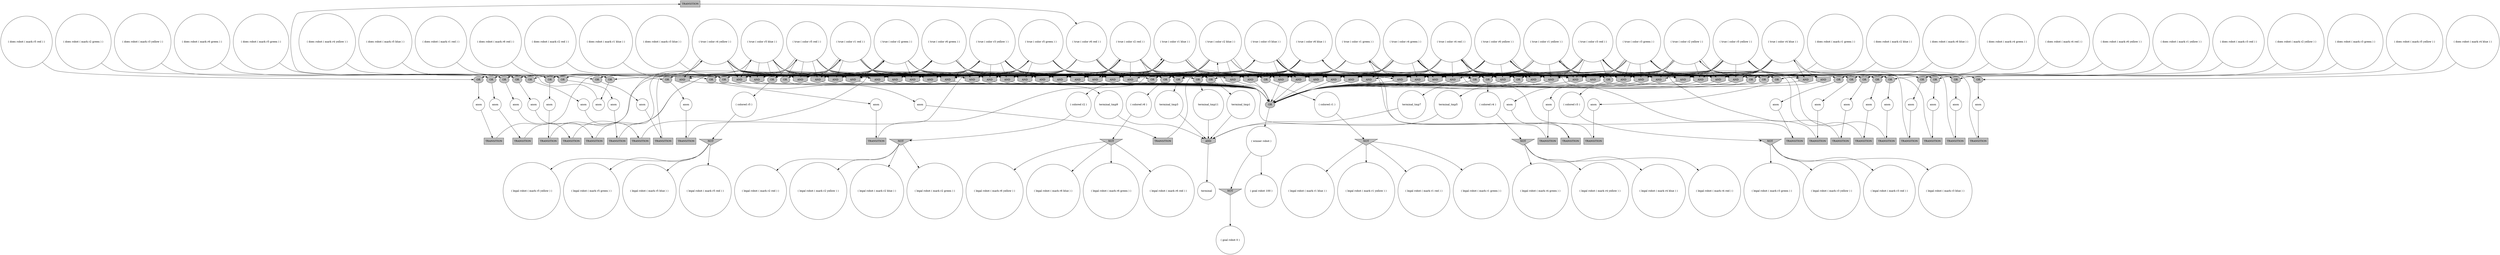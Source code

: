 digraph propNet
{
	"@4ce5f6e5"[shape=box, style= filled, fillcolor=grey, label="TRANSITION"]; "@4ce5f6e5"->"@74d39dc5"; 
	"@69818181"[shape=ellipse, style= filled, fillcolor=grey, label="OR"]; "@69818181"->"@1e33df19"; 
	"@23f751f1"[shape=invhouse, style= filled, fillcolor=grey, label="AND"]; "@23f751f1"->"@590312ed"; 
	"@5c80b887"[shape=ellipse, style= filled, fillcolor=grey, label="OR"]; "@5c80b887"->"@72a8986e"; 
	"@7d26e534"[shape=circle, style= filled, fillcolor=white, label="( does robot ( mark r3 green ) )"]; "@7d26e534"->"@6f5bccf6"; 
	"@7dc04dd7"[shape=circle, style= filled, fillcolor=white, label="anon"]; "@7dc04dd7"->"@4ce5f6e5"; 
	"@14ac08b7"[shape=circle, style= filled, fillcolor=white, label="( legal robot ( mark r5 red ) )"]; 
	"@a7d7460"[shape=ellipse, style= filled, fillcolor=grey, label="OR"]; "@a7d7460"->"@6d0de5ac"; 
	"@187d2a62"[shape=invhouse, style= filled, fillcolor=grey, label="AND"]; "@187d2a62"->"@590312ed"; 
	"@206bf44e"[shape=ellipse, style= filled, fillcolor=grey, label="OR"]; "@206bf44e"->"@7dc04dd7"; 
	"@55db85fe"[shape=ellipse, style= filled, fillcolor=grey, label="OR"]; "@55db85fe"->"@2d351897"; 
	"@6d3e1519"[shape=circle, style= filled, fillcolor=white, label="( colored r5 )"]; "@6d3e1519"->"@24940d5e"; 
	"@5513b53f"[shape=invhouse, style= filled, fillcolor=grey, label="AND"]; "@5513b53f"->"@590312ed"; 
	"@faa7187"[shape=circle, style= filled, fillcolor=white, label="( colored r3 )"]; "@faa7187"->"@3e2daa58"; 
	"@15f0dbc0"[shape=box, style= filled, fillcolor=grey, label="TRANSITION"]; "@15f0dbc0"->"@5f99be99"; 
	"@14a0d7a"[shape=ellipse, style= filled, fillcolor=grey, label="OR"]; "@14a0d7a"->"@3222e617"; 
	"@6661f852"[shape=circle, style= filled, fillcolor=white, label="anon"]; "@6661f852"->"@15f0dbc0"; 
	"@30b55a80"[shape=circle, style= filled, fillcolor=white, label="( does robot ( mark r2 yellow ) )"]; "@30b55a80"->"@3b5f61d8"; 
	"@3222e617"[shape=circle, style= filled, fillcolor=white, label="anon"]; "@3222e617"->"@57ffb0ac"; 
	"@3129611e"[shape=ellipse, style= filled, fillcolor=grey, label="OR"]; "@3129611e"->"@6d5308f5"; 
	"@756f76f"[shape=circle, style= filled, fillcolor=white, label="( true ( color r6 green ) )"]; "@756f76f"->"@431731b4"; "@756f76f"->"@6c9a215e"; "@756f76f"->"@54fdb695"; "@756f76f"->"@30b0d81a"; "@756f76f"->"@5513b53f"; "@756f76f"->"@2bdd4ccd"; "@756f76f"->"@5ec92399"; "@756f76f"->"@198808c"; "@756f76f"->"@32e3f0b7"; "@756f76f"->"@437ee7a9"; "@756f76f"->"@3129611e"; "@756f76f"->"@13973c2f"; "@756f76f"->"@4a0a1fd3"; "@756f76f"->"@6b29bac"; "@756f76f"->"@11025ef"; 
	"@42385c03"[shape=circle, style= filled, fillcolor=white, label="( true ( color r4 green ) )"]; "@42385c03"->"@1500f91"; "@42385c03"->"@75d53a76"; "@42385c03"->"@5f40f644"; "@42385c03"->"@71d24ab6"; "@42385c03"->"@6058223d"; "@42385c03"->"@74c91aa1"; "@42385c03"->"@344f47a6"; "@42385c03"->"@45017ecb"; "@42385c03"->"@2693cc26"; "@42385c03"->"@1a2d4694"; "@42385c03"->"@754ccd77"; "@42385c03"->"@671be845"; "@42385c03"->"@187d2a62"; "@42385c03"->"@1411d0ee"; "@42385c03"->"@7abf6d00"; 
	"@754ccd77"[shape=invhouse, style= filled, fillcolor=grey, label="AND"]; "@754ccd77"->"@590312ed"; 
	"@11358b74"[shape=circle, style= filled, fillcolor=white, label="anon"]; "@11358b74"->"@32843104"; 
	"@3f3bab72"[shape=invhouse, style= filled, fillcolor=grey, label="AND"]; "@3f3bab72"->"@7905480e"; 
	"@12edfea7"[shape=circle, style= filled, fillcolor=white, label="( legal robot ( mark r4 green ) )"]; 
	"@537b3731"[shape=box, style= filled, fillcolor=grey, label="TRANSITION"]; "@537b3731"->"@5c896ce2"; 
	"@6b919dda"[shape=invtriangle, style= filled, fillcolor=grey, label="NOT"]; "@6b919dda"->"@22837f8"; "@6b919dda"->"@1cfc8698"; "@6b919dda"->"@5f848a43"; "@6b919dda"->"@646d4f44"; 
	"@69fab5a9"[shape=circle, style= filled, fillcolor=white, label="anon"]; "@69fab5a9"->"@4371b034"; 
	"@6d4ec71d"[shape=circle, style= filled, fillcolor=white, label="( true ( color r3 blue ) )"]; "@6d4ec71d"->"@5f40f644"; "@6d4ec71d"->"@6c9a215e"; "@6d4ec71d"->"@23f751f1"; "@6d4ec71d"->"@54fdb695"; "@6d4ec71d"->"@344f47a6"; "@6d4ec71d"->"@2aa09969"; "@6d4ec71d"->"@4d1c31d5"; "@6d4ec71d"->"@3ead81e3"; "@6d4ec71d"->"@2bdd4ccd"; "@6d4ec71d"->"@2693cc26"; "@6d4ec71d"->"@12a12817"; "@6d4ec71d"->"@1a2d4694"; "@6d4ec71d"->"@4a0a1fd3"; "@6d4ec71d"->"@543c5380"; "@6d4ec71d"->"@48284d55"; 
	"@32e3f0b7"[shape=invhouse, style= filled, fillcolor=grey, label="AND"]; "@32e3f0b7"->"@590312ed"; 
	"@68c91691"[shape=invhouse, style= filled, fillcolor=grey, label="AND"]; "@68c91691"->"@590312ed"; 
	"@6f704929"[shape=circle, style= filled, fillcolor=white, label="( colored r1 )"]; "@6f704929"->"@4c6a11a6"; 
	"@5429fa73"[shape=ellipse, style= filled, fillcolor=grey, label="OR"]; "@5429fa73"->"@69fab5a9"; 
	"@69d52d89"[shape=circle, style= filled, fillcolor=white, label="( winner robot )"]; "@69d52d89"->"@6754cdad"; "@69d52d89"->"@1f79ea64"; 
	"@1ba68ff8"[shape=circle, style= filled, fillcolor=white, label="( true ( color r5 yellow ) )"]; "@1ba68ff8"->"@5f40f644"; "@1ba68ff8"->"@6c9a215e"; "@1ba68ff8"->"@5f2cc88b"; "@1ba68ff8"->"@45017ecb"; "@1ba68ff8"->"@6fe87642"; "@1ba68ff8"->"@2bdd4ccd"; "@1ba68ff8"->"@6bfd9eee"; "@1ba68ff8"->"@32e3f0b7"; "@1ba68ff8"->"@2239032f"; "@1ba68ff8"->"@4abae7c"; "@1ba68ff8"->"@1ab53a62"; "@1ba68ff8"->"@1a2d4694"; "@1ba68ff8"->"@6b29bac"; "@1ba68ff8"->"@1411d0ee"; "@1ba68ff8"->"@53325b8d"; 
	"@7109eb57"[shape=invhouse, style= filled, fillcolor=grey, label="AND"]; "@7109eb57"->"@590312ed"; 
	"@1cfc8698"[shape=circle, style= filled, fillcolor=white, label="( legal robot ( mark r2 blue ) )"]; 
	"@6058223d"[shape=invhouse, style= filled, fillcolor=grey, label="AND"]; "@6058223d"->"@590312ed"; 
	"@3dd9a3b1"[shape=ellipse, style= filled, fillcolor=grey, label="OR"]; "@3dd9a3b1"->"@54136f30"; 
	"@54fdb695"[shape=invhouse, style= filled, fillcolor=grey, label="AND"]; "@54fdb695"->"@590312ed"; 
	"@74c91aa1"[shape=invhouse, style= filled, fillcolor=grey, label="AND"]; "@74c91aa1"->"@590312ed"; 
	"@14a31ec8"[shape=circle, style= filled, fillcolor=white, label="anon"]; "@14a31ec8"->"@67599ec1"; 
	"@5c896ce2"[shape=circle, style= filled, fillcolor=white, label="( true ( color r2 red ) )"]; "@5c896ce2"->"@431731b4"; "@5c896ce2"->"@e87db64"; "@5c896ce2"->"@5f40f644"; "@5c896ce2"->"@4e49781"; "@5c896ce2"->"@635f7596"; "@5c896ce2"->"@77529c5f"; "@5c896ce2"->"@439aad6a"; "@5c896ce2"->"@6d9bfce8"; "@5c896ce2"->"@63b20f26"; "@5c896ce2"->"@2693cc26"; "@5c896ce2"->"@1ab53a62"; "@5c896ce2"->"@4a0a1fd3"; "@5c896ce2"->"@754ccd77"; "@5c896ce2"->"@543c5380"; "@5c896ce2"->"@7abf6d00"; 
	"@5e2b0646"[shape=circle, style= filled, fillcolor=white, label="( does robot ( mark r3 yellow ) )"]; "@5e2b0646"->"@141a8866"; 
	"@2ff65199"[shape=circle, style= filled, fillcolor=white, label="( true ( color r2 yellow ) )"]; "@2ff65199"->"@e87db64"; "@2ff65199"->"@71d24ab6"; "@2ff65199"->"@5f2cc88b"; "@2ff65199"->"@3b5f61d8"; "@2ff65199"->"@344f47a6"; "@2ff65199"->"@2aa09969"; "@2ff65199"->"@45017ecb"; "@2ff65199"->"@1eddf736"; "@2ff65199"->"@77529c5f"; "@2ff65199"->"@2bdd4ccd"; "@2ff65199"->"@522dffff"; "@2ff65199"->"@4abae7c"; "@2ff65199"->"@1a2d4694"; "@2ff65199"->"@42dcb3e5"; "@2ff65199"->"@6b29bac"; 
	"@44a658d2"[shape=box, style= filled, fillcolor=grey, label="TRANSITION"]; "@44a658d2"->"@3ac89c4b"; 
	"@3e2daa58"[shape=invtriangle, style= filled, fillcolor=grey, label="NOT"]; "@3e2daa58"->"@1e4dcd08"; "@3e2daa58"->"@e236efa"; "@3e2daa58"->"@73c1b41b"; "@3e2daa58"->"@515f07b2"; 
	"@2a36c24a"[shape=circle, style= filled, fillcolor=white, label="( legal robot ( mark r4 yellow ) )"]; 
	"@141a8866"[shape=ellipse, style= filled, fillcolor=grey, label="OR"]; "@141a8866"->"@6661f852"; 
	"@576a39ea"[shape=circle, style= filled, fillcolor=white, label="( legal robot ( mark r6 green ) )"]; 
	"@457429f7"[shape=circle, style= filled, fillcolor=white, label="( legal robot ( mark r6 red ) )"]; 
	"@3ac89c4b"[shape=circle, style= filled, fillcolor=white, label="( true ( color r5 blue ) )"]; "@3ac89c4b"->"@71d24ab6"; "@3ac89c4b"->"@74c91aa1"; "@3ac89c4b"->"@38a3d9eb"; "@3ac89c4b"->"@635f7596"; "@3ac89c4b"->"@30b0d81a"; "@3ac89c4b"->"@1eddf736"; "@3ac89c4b"->"@5513b53f"; "@3ac89c4b"->"@5ec92399"; "@3ac89c4b"->"@2239032f"; "@3ac89c4b"->"@437ee7a9"; "@3ac89c4b"->"@1897d64f"; "@3ac89c4b"->"@7109eb57"; "@3ac89c4b"->"@187d2a62"; "@3ac89c4b"->"@7abf6d00"; "@3ac89c4b"->"@53325b8d"; 
	"@6eb4c832"[shape=invhouse, style= filled, fillcolor=grey, label="AND"]; "@6eb4c832"->"@590312ed"; 
	"@3b5f61d8"[shape=ellipse, style= filled, fillcolor=grey, label="OR"]; "@3b5f61d8"->"@3eab2784"; 
	"@2773dbfb"[shape=box, style= filled, fillcolor=grey, label="TRANSITION"]; "@2773dbfb"->"@730b9832"; 
	"@68f5947d"[shape=box, style= filled, fillcolor=grey, label="TRANSITION"]; "@68f5947d"->"@1e0ea1a7"; 
	"@470fa382"[shape=circle, style= filled, fillcolor=white, label="terminal_tmp7"]; "@470fa382"->"@3f3bab72"; 
	"@63b20f26"[shape=ellipse, style= filled, fillcolor=grey, label="OR"]; "@63b20f26"->"@33292ff1"; 
	"@41e75972"[shape=circle, style= filled, fillcolor=white, label="( does robot ( mark r5 red ) )"]; "@41e75972"->"@27ac2c1c"; 
	"@1efa6c6c"[shape=invhouse, style= filled, fillcolor=grey, label="AND"]; "@1efa6c6c"->"@590312ed"; 
	"@7d7fcde8"[shape=circle, style= filled, fillcolor=white, label="anon"]; "@7d7fcde8"->"@aed5b56"; 
	"@52646af3"[shape=circle, style= filled, fillcolor=white, label="( does robot ( mark r5 yellow ) )"]; "@52646af3"->"@6fe87642"; 
	"@7c47cedf"[shape=box, style= filled, fillcolor=grey, label="TRANSITION"]; "@7c47cedf"->"@293ae007"; 
	"@6d0de5ac"[shape=circle, style= filled, fillcolor=white, label="anon"]; "@6d0de5ac"->"@68f5947d"; 
	"@431731b4"[shape=invhouse, style= filled, fillcolor=grey, label="AND"]; "@431731b4"->"@590312ed"; 
	"@4d83cd2a"[shape=circle, style= filled, fillcolor=white, label="( legal robot ( mark r1 yellow ) )"]; 
	"@30b0d81a"[shape=invhouse, style= filled, fillcolor=grey, label="AND"]; "@30b0d81a"->"@590312ed"; 
	"@4ceb705b"[shape=circle, style= filled, fillcolor=white, label="( true ( color r6 blue ) )"]; "@4ceb705b"->"@6058223d"; "@4ceb705b"->"@5f2cc88b"; "@4ceb705b"->"@45017ecb"; "@4ceb705b"->"@3e4ac6a6"; "@4ceb705b"->"@439aad6a"; "@4ceb705b"->"@6bfd9eee"; "@4ceb705b"->"@54b8f3ed"; "@4ceb705b"->"@1efa6c6c"; "@4ceb705b"->"@3129611e"; "@4ceb705b"->"@68c91691"; "@4ceb705b"->"@7e820fbb"; "@4ceb705b"->"@4096302d"; "@4ceb705b"->"@754ccd77"; "@4ceb705b"->"@11025ef"; "@4ceb705b"->"@1411d0ee"; 
	"@2693cc26"[shape=invhouse, style= filled, fillcolor=grey, label="AND"]; "@2693cc26"->"@590312ed"; 
	"@12a12817"[shape=ellipse, style= filled, fillcolor=grey, label="OR"]; "@12a12817"->"@faa7187"; 
	"@6b0f15b7"[shape=circle, style= filled, fillcolor=white, label="( true ( color r5 green ) )"]; "@6b0f15b7"->"@23f751f1"; "@6b0f15b7"->"@6eb4c832"; "@6b0f15b7"->"@2aa09969"; "@6b0f15b7"->"@28c8b185"; "@6b0f15b7"->"@3ead81e3"; "@6b0f15b7"->"@6d9bfce8"; "@6b0f15b7"->"@54b8f3ed"; "@6b0f15b7"->"@1efa6c6c"; "@6b0f15b7"->"@2239032f"; "@6b0f15b7"->"@2ed66c01"; "@6b0f15b7"->"@68c91691"; "@6b0f15b7"->"@42dcb3e5"; "@6b0f15b7"->"@4096302d"; "@6b0f15b7"->"@543c5380"; "@6b0f15b7"->"@53325b8d"; 
	"@619b4d23"[shape=box, style= filled, fillcolor=grey, label="TRANSITION"]; "@619b4d23"->"@637ff7a2"; 
	"@59308389"[shape=circle, style= filled, fillcolor=white, label="( true ( color r1 green ) )"]; "@59308389"->"@431731b4"; "@59308389"->"@55db85fe"; "@59308389"->"@2aa09969"; "@59308389"->"@5513b53f"; "@59308389"->"@2bdd4ccd"; "@59308389"->"@6d9bfce8"; "@59308389"->"@54b8f3ed"; "@59308389"->"@409fa5a9"; "@59308389"->"@437ee7a9"; "@59308389"->"@4a0a1fd3"; "@59308389"->"@42dcb3e5"; "@59308389"->"@4096302d"; "@59308389"->"@543c5380"; "@59308389"->"@6b29bac"; "@59308389"->"@5d3fa2c0"; 
	"@1a2d4694"[shape=invhouse, style= filled, fillcolor=grey, label="AND"]; "@1a2d4694"->"@590312ed"; 
	"@4096302d"[shape=invhouse, style= filled, fillcolor=grey, label="AND"]; "@4096302d"->"@590312ed"; 
	"@53325b8d"[shape=ellipse, style= filled, fillcolor=grey, label="OR"]; "@53325b8d"->"@6d3e1519"; 
	"@53bc397c"[shape=box, style= filled, fillcolor=grey, label="TRANSITION"]; "@53bc397c"->"@2ff65199"; 
	"@34ce3a0e"[shape=box, style= filled, fillcolor=grey, label="TRANSITION"]; "@34ce3a0e"->"@59308389"; 
	"@1500f91"[shape=ellipse, style= filled, fillcolor=grey, label="OR"]; "@1500f91"->"@530eefc8"; 
	"@760220c1"[shape=circle, style= filled, fillcolor=white, label="( legal robot ( mark r5 yellow ) )"]; 
	"@51c7db02"[shape=circle, style= filled, fillcolor=white, label="( does robot ( mark r1 green ) )"]; "@51c7db02"->"@55db85fe"; 
	"@72a8986e"[shape=circle, style= filled, fillcolor=white, label="anon"]; "@72a8986e"->"@619b4d23"; 
	"@530eefc8"[shape=circle, style= filled, fillcolor=white, label="( colored r4 )"]; "@530eefc8"->"@6b46128c"; 
	"@1d3715f0"[shape=circle, style= filled, fillcolor=white, label="anon"]; "@1d3715f0"->"@22aca19d"; 
	"@4d1c31d5"[shape=ellipse, style= filled, fillcolor=grey, label="OR"]; "@4d1c31d5"->"@46f2314c"; 
	"@635f7596"[shape=invhouse, style= filled, fillcolor=grey, label="AND"]; "@635f7596"->"@590312ed"; 
	"@54f4663e"[shape=circle, style= filled, fillcolor=white, label="anon"]; "@54f4663e"->"@1620691a"; 
	"@207c98b0"[shape=circle, style= filled, fillcolor=white, label="( legal robot ( mark r4 blue ) )"]; 
	"@2ed66c01"[shape=invhouse, style= filled, fillcolor=grey, label="AND"]; "@2ed66c01"->"@590312ed"; 
	"@437ee7a9"[shape=invhouse, style= filled, fillcolor=grey, label="AND"]; "@437ee7a9"->"@590312ed"; 
	"@4abae7c"[shape=invhouse, style= filled, fillcolor=grey, label="AND"]; "@4abae7c"->"@590312ed"; 
	"@1ab53a62"[shape=invhouse, style= filled, fillcolor=grey, label="AND"]; "@1ab53a62"->"@590312ed"; 
	"@33292ff1"[shape=circle, style= filled, fillcolor=white, label="anon"]; "@33292ff1"->"@537b3731"; 
	"@1897d64f"[shape=ellipse, style= filled, fillcolor=grey, label="OR"]; "@1897d64f"->"@18dc1953"; 
	"@e236efa"[shape=circle, style= filled, fillcolor=white, label="( legal robot ( mark r3 green ) )"]; 
	"@637ff7a2"[shape=circle, style= filled, fillcolor=white, label="( true ( color r1 yellow ) )"]; "@637ff7a2"->"@5f40f644"; "@637ff7a2"->"@6c9a215e"; "@637ff7a2"->"@4e49781"; "@637ff7a2"->"@6eb4c832"; "@637ff7a2"->"@5c80b887"; "@637ff7a2"->"@74c91aa1"; "@637ff7a2"->"@38a3d9eb"; "@637ff7a2"->"@3ead81e3"; "@637ff7a2"->"@6bfd9eee"; "@637ff7a2"->"@32e3f0b7"; "@637ff7a2"->"@2693cc26"; "@637ff7a2"->"@409fa5a9"; "@637ff7a2"->"@1ab53a62"; "@637ff7a2"->"@1411d0ee"; "@637ff7a2"->"@5d3fa2c0"; 
	"@6dc0071d"[shape=circle, style= filled, fillcolor=white, label="terminal_tmp1"]; "@6dc0071d"->"@3f3bab72"; 
	"@4fb7f757"[shape=circle, style= filled, fillcolor=white, label="( legal robot ( mark r1 red ) )"]; 
	"@1e31c0d4"[shape=circle, style= filled, fillcolor=white, label="( true ( color r3 green ) )"]; "@1e31c0d4"->"@4e49781"; "@1e31c0d4"->"@5f2cc88b"; "@1e31c0d4"->"@38a3d9eb"; "@1e31c0d4"->"@635f7596"; "@1e31c0d4"->"@4d1c31d5"; "@1e31c0d4"->"@1eddf736"; "@1e31c0d4"->"@6f5bccf6"; "@1e31c0d4"->"@439aad6a"; "@1e31c0d4"->"@522dffff"; "@1e31c0d4"->"@6bfd9eee"; "@1e31c0d4"->"@12a12817"; "@1e31c0d4"->"@4abae7c"; "@1e31c0d4"->"@1ab53a62"; "@1e31c0d4"->"@7e820fbb"; "@1e31c0d4"->"@7109eb57"; 
	"@252a85c3"[shape=box, style= filled, fillcolor=grey, label="TRANSITION"]; "@252a85c3"->"@1ba68ff8"; 
	"@3e4ac6a6"[shape=ellipse, style= filled, fillcolor=grey, label="OR"]; "@3e4ac6a6"->"@7d7fcde8"; 
	"@19f2571e"[shape=box, style= filled, fillcolor=grey, label="TRANSITION"]; "@19f2571e"->"@3e5cdfe1"; 
	"@515f07b2"[shape=circle, style= filled, fillcolor=white, label="( legal robot ( mark r3 red ) )"]; 
	"@439aad6a"[shape=invhouse, style= filled, fillcolor=grey, label="AND"]; "@439aad6a"->"@590312ed"; 
	"@16f5ce00"[shape=circle, style= filled, fillcolor=white, label="( legal robot ( mark r1 green ) )"]; 
	"@6cda4c23"[shape=circle, style= filled, fillcolor=white, label="( legal robot ( mark r5 green ) )"]; 
	"@6754cdad"[shape=invtriangle, style= filled, fillcolor=grey, label="NOT"]; "@6754cdad"->"@58587d97"; 
	"@11025ef"[shape=ellipse, style= filled, fillcolor=grey, label="OR"]; "@11025ef"->"@45d326b6"; 
	"@1411d0ee"[shape=invhouse, style= filled, fillcolor=grey, label="AND"]; "@1411d0ee"->"@590312ed"; 
	"@5f99be99"[shape=circle, style= filled, fillcolor=white, label="( true ( color r3 yellow ) )"]; "@5f99be99"->"@431731b4"; "@5f99be99"->"@6058223d"; "@5f99be99"->"@4d1c31d5"; "@5f99be99"->"@30b0d81a"; "@5f99be99"->"@6d9bfce8"; "@5f99be99"->"@198808c"; "@5f99be99"->"@12a12817"; "@5f99be99"->"@2ed66c01"; "@5f99be99"->"@437ee7a9"; "@5f99be99"->"@68c91691"; "@5f99be99"->"@4096302d"; "@5f99be99"->"@754ccd77"; "@5f99be99"->"@141a8866"; "@5f99be99"->"@187d2a62"; "@5f99be99"->"@7abf6d00"; 
	"@1ea693a5"[shape=circle, style= filled, fillcolor=white, label="( true ( color r1 blue ) )"]; "@1ea693a5"->"@71d24ab6"; "@1ea693a5"->"@5f2cc88b"; "@1ea693a5"->"@635f7596"; "@1ea693a5"->"@45017ecb"; "@1ea693a5"->"@30b0d81a"; "@1ea693a5"->"@1eddf736"; "@1ea693a5"->"@439aad6a"; "@1ea693a5"->"@5ec92399"; "@1ea693a5"->"@14a0d7a"; "@1ea693a5"->"@1efa6c6c"; "@1ea693a5"->"@409fa5a9"; "@1ea693a5"->"@68c91691"; "@1ea693a5"->"@754ccd77"; "@1ea693a5"->"@7abf6d00"; "@1ea693a5"->"@5d3fa2c0"; 
	"@5f40f644"[shape=invhouse, style= filled, fillcolor=grey, label="AND"]; "@5f40f644"->"@590312ed"; 
	"@254f2e"[shape=circle, style= filled, fillcolor=white, label="( legal robot ( mark r6 yellow ) )"]; 
	"@7905480e"[shape=circle, style= filled, fillcolor=white, label="terminal"]; 
	"@77529c5f"[shape=ellipse, style= filled, fillcolor=grey, label="OR"]; "@77529c5f"->"@2f29f683"; 
	"@2bdd4ccd"[shape=invhouse, style= filled, fillcolor=grey, label="AND"]; "@2bdd4ccd"->"@590312ed"; 
	"@7e91e582"[shape=invtriangle, style= filled, fillcolor=grey, label="NOT"]; "@7e91e582"->"@576a39ea"; "@7e91e582"->"@457429f7"; "@7e91e582"->"@39699273"; "@7e91e582"->"@254f2e"; 
	"@6bfd9eee"[shape=invhouse, style= filled, fillcolor=grey, label="AND"]; "@6bfd9eee"->"@590312ed"; 
	"@198808c"[shape=invhouse, style= filled, fillcolor=grey, label="AND"]; "@198808c"->"@590312ed"; 
	"@74d39dc5"[shape=circle, style= filled, fillcolor=white, label="( true ( color r6 red ) )"]; "@74d39dc5"->"@5f40f644"; "@74d39dc5"->"@206bf44e"; "@74d39dc5"->"@23f751f1"; "@74d39dc5"->"@635f7596"; "@74d39dc5"->"@6d9bfce8"; "@74d39dc5"->"@4abae7c"; "@74d39dc5"->"@2ed66c01"; "@74d39dc5"->"@1ab53a62"; "@74d39dc5"->"@3129611e"; "@74d39dc5"->"@1a2d4694"; "@74d39dc5"->"@543c5380"; "@74d39dc5"->"@7109eb57"; "@74d39dc5"->"@11025ef"; "@74d39dc5"->"@187d2a62"; "@74d39dc5"->"@7abf6d00"; 
	"@2239032f"[shape=ellipse, style= filled, fillcolor=grey, label="OR"]; "@2239032f"->"@4d3bfb3"; 
	"@6b65127d"[shape=circle, style= filled, fillcolor=white, label="anon"]; "@6b65127d"->"@7c47cedf"; 
	"@39699273"[shape=circle, style= filled, fillcolor=white, label="( legal robot ( mark r6 blue ) )"]; 
	"@1f79ea64"[shape=circle, style= filled, fillcolor=white, label="( goal robot 100 )"]; 
	"@6b29bac"[shape=invhouse, style= filled, fillcolor=grey, label="AND"]; "@6b29bac"->"@590312ed"; 
	"@54136f30"[shape=circle, style= filled, fillcolor=white, label="anon"]; "@54136f30"->"@4453a3f8"; 
	"@386ca34f"[shape=circle, style= filled, fillcolor=white, label="anon"]; "@386ca34f"->"@6aee9594"; 
	"@646d4f44"[shape=circle, style= filled, fillcolor=white, label="( legal robot ( mark r2 red ) )"]; 
	"@1aa0978a"[shape=circle, style= filled, fillcolor=white, label="( legal robot ( mark r4 red ) )"]; 
	"@1e33df19"[shape=circle, style= filled, fillcolor=white, label="anon"]; "@1e33df19"->"@2c3223c4"; 
	"@4a8ba1a6"[shape=circle, style= filled, fillcolor=white, label="( true ( color r4 red ) )"]; "@4a8ba1a6"->"@1500f91"; "@4a8ba1a6"->"@75d53a76"; "@4a8ba1a6"->"@6c9a215e"; "@4a8ba1a6"->"@5f2cc88b"; "@4a8ba1a6"->"@38a3d9eb"; "@4a8ba1a6"->"@2aa09969"; "@4a8ba1a6"->"@30b0d81a"; "@4a8ba1a6"->"@1eddf736"; "@4a8ba1a6"->"@3ead81e3"; "@4a8ba1a6"->"@2bdd4ccd"; "@4a8ba1a6"->"@6bfd9eee"; "@4a8ba1a6"->"@437ee7a9"; "@4a8ba1a6"->"@68c91691"; "@4a8ba1a6"->"@4096302d"; "@4a8ba1a6"->"@2b252878"; 
	"@3eab2784"[shape=circle, style= filled, fillcolor=white, label="anon"]; "@3eab2784"->"@53bc397c"; 
	"@22aca19d"[shape=box, style= filled, fillcolor=grey, label="TRANSITION"]; "@22aca19d"->"@42385c03"; 
	"@409fa5a9"[shape=ellipse, style= filled, fillcolor=grey, label="OR"]; "@409fa5a9"->"@6dc0071d"; 
	"@4a6c8d54"[shape=circle, style= filled, fillcolor=white, label="anon"]; "@4a6c8d54"->"@3cf0c1a2"; 
	"@730b9832"[shape=circle, style= filled, fillcolor=white, label="( true ( color r3 red ) )"]; "@730b9832"->"@71d24ab6"; "@730b9832"->"@6eb4c832"; "@730b9832"->"@74c91aa1"; "@730b9832"->"@4d1c31d5"; "@730b9832"->"@45017ecb"; "@730b9832"->"@5513b53f"; "@730b9832"->"@5ec92399"; "@730b9832"->"@70cb9318"; "@730b9832"->"@32e3f0b7"; "@730b9832"->"@54b8f3ed"; "@730b9832"->"@1efa6c6c"; "@730b9832"->"@12a12817"; "@730b9832"->"@42dcb3e5"; "@730b9832"->"@6b29bac"; "@730b9832"->"@1411d0ee"; 
	"@42dcb3e5"[shape=invhouse, style= filled, fillcolor=grey, label="AND"]; "@42dcb3e5"->"@590312ed"; 
	"@7e820fbb"[shape=invhouse, style= filled, fillcolor=grey, label="AND"]; "@7e820fbb"->"@590312ed"; 
	"@1620691a"[shape=box, style= filled, fillcolor=grey, label="TRANSITION"]; "@1620691a"->"@4a8ba1a6"; 
	"@293ae007"[shape=circle, style= filled, fillcolor=white, label="( true ( color r2 green ) )"]; "@293ae007"->"@e87db64"; "@293ae007"->"@6c9a215e"; "@293ae007"->"@23f751f1"; "@293ae007"->"@6eb4c832"; "@293ae007"->"@54fdb695"; "@293ae007"->"@30b0d81a"; "@293ae007"->"@77529c5f"; "@293ae007"->"@3ead81e3"; "@293ae007"->"@5ec92399"; "@293ae007"->"@198808c"; "@293ae007"->"@32e3f0b7"; "@293ae007"->"@1efa6c6c"; "@293ae007"->"@2ed66c01"; "@293ae007"->"@68c91691"; "@293ae007"->"@24c0933a"; 
	"@1e4dcd08"[shape=circle, style= filled, fillcolor=white, label="( legal robot ( mark r3 blue ) )"]; 
	"@4371b034"[shape=box, style= filled, fillcolor=grey, label="TRANSITION"]; "@4371b034"->"@647999b1"; 
	"@38a3d9eb"[shape=invhouse, style= filled, fillcolor=grey, label="AND"]; "@38a3d9eb"->"@590312ed"; 
	"@28c8b185"[shape=ellipse, style= filled, fillcolor=grey, label="OR"]; "@28c8b185"->"@14a31ec8"; 
	"@3ead81e3"[shape=invhouse, style= filled, fillcolor=grey, label="AND"]; "@3ead81e3"->"@590312ed"; 
	"@5ec92399"[shape=invhouse, style= filled, fillcolor=grey, label="AND"]; "@5ec92399"->"@590312ed"; 
	"@3cf0c1a2"[shape=box, style= filled, fillcolor=grey, label="TRANSITION"]; "@3cf0c1a2"->"@1e31c0d4"; 
	"@57ffb0ac"[shape=box, style= filled, fillcolor=grey, label="TRANSITION"]; "@57ffb0ac"->"@1ea693a5"; 
	"@54b8f3ed"[shape=invhouse, style= filled, fillcolor=grey, label="AND"]; "@54b8f3ed"->"@590312ed"; 
	"@85fc303"[shape=circle, style= filled, fillcolor=white, label="( does robot ( mark r2 red ) )"]; "@85fc303"->"@63b20f26"; 
	"@1ff432a8"[shape=circle, style= filled, fillcolor=white, label="( does robot ( mark r1 blue ) )"]; "@1ff432a8"->"@14a0d7a"; 
	"@2b252878"[shape=ellipse, style= filled, fillcolor=grey, label="OR"]; "@2b252878"->"@54f4663e"; 
	"@671be845"[shape=ellipse, style= filled, fillcolor=grey, label="OR"]; "@671be845"->"@1d3715f0"; 
	"@4d3bfb3"[shape=circle, style= filled, fillcolor=white, label="terminal_tmp9"]; "@4d3bfb3"->"@3f3bab72"; 
	"@71d24ab6"[shape=invhouse, style= filled, fillcolor=grey, label="AND"]; "@71d24ab6"->"@590312ed"; 
	"@45d326b6"[shape=circle, style= filled, fillcolor=white, label="terminal_tmp11"]; "@45d326b6"->"@3f3bab72"; 
	"@4e49781"[shape=invhouse, style= filled, fillcolor=grey, label="AND"]; "@4e49781"->"@590312ed"; 
	"@34d835be"[shape=circle, style= filled, fillcolor=white, label="( does robot ( mark r2 green ) )"]; "@34d835be"->"@24c0933a"; 
	"@6d9bfce8"[shape=invhouse, style= filled, fillcolor=grey, label="AND"]; "@6d9bfce8"->"@590312ed"; 
	"@79f68882"[shape=ellipse, style= filled, fillcolor=grey, label="OR"]; "@79f68882"->"@5d7854e2"; 
	"@1a93fbea"[shape=circle, style= filled, fillcolor=white, label="( does robot ( mark r5 green ) )"]; "@1a93fbea"->"@28c8b185"; 
	"@6aee9594"[shape=box, style= filled, fillcolor=grey, label="TRANSITION"]; "@6aee9594"->"@7f646e9b"; 
	"@48284d55"[shape=ellipse, style= filled, fillcolor=grey, label="OR"]; "@48284d55"->"@7e75c7d6"; 
	"@2a5305d3"[shape=circle, style= filled, fillcolor=white, label="( colored r2 )"]; "@2a5305d3"->"@6b919dda"; 
	"@32843104"[shape=box, style= filled, fillcolor=grey, label="TRANSITION"]; "@32843104"->"@756f76f"; 
	"@73ffe87e"[shape=circle, style= filled, fillcolor=white, label="( does robot ( mark r4 red ) )"]; "@73ffe87e"->"@2b252878"; 
	"@28fda17b"[shape=circle, style= filled, fillcolor=white, label="( legal robot ( mark r5 blue ) )"]; 
	"@18dc1953"[shape=circle, style= filled, fillcolor=white, label="anon"]; "@18dc1953"->"@44a658d2"; 
	"@6ad30b5c"[shape=circle, style= filled, fillcolor=white, label="anon"]; "@6ad30b5c"->"@252a85c3"; 
	"@67599ec1"[shape=box, style= filled, fillcolor=grey, label="TRANSITION"]; "@67599ec1"->"@6b0f15b7"; 
	"@5d7854e2"[shape=circle, style= filled, fillcolor=white, label="anon"]; "@5d7854e2"->"@19f2571e"; 
	"@4aad1131"[shape=circle, style= filled, fillcolor=white, label="( does robot ( mark r6 green ) )"]; "@4aad1131"->"@13973c2f"; 
	"@2d351897"[shape=circle, style= filled, fillcolor=white, label="anon"]; "@2d351897"->"@34ce3a0e"; 
	"@7e75c7d6"[shape=circle, style= filled, fillcolor=white, label="anon"]; "@7e75c7d6"->"@4199f1"; 
	"@75d53a76"[shape=ellipse, style= filled, fillcolor=grey, label="OR"]; "@75d53a76"->"@470fa382"; 
	"@6d5308f5"[shape=circle, style= filled, fillcolor=white, label="( colored r6 )"]; "@6d5308f5"->"@7e91e582"; 
	"@5f2cc88b"[shape=invhouse, style= filled, fillcolor=grey, label="AND"]; "@5f2cc88b"->"@590312ed"; 
	"@1e0ea1a7"[shape=circle, style= filled, fillcolor=white, label="( true ( color r1 red ) )"]; "@1e0ea1a7"->"@6058223d"; "@1e0ea1a7"->"@23f751f1"; "@1e0ea1a7"->"@54fdb695"; "@1e0ea1a7"->"@344f47a6"; "@1e0ea1a7"->"@522dffff"; "@1e0ea1a7"->"@198808c"; "@1e0ea1a7"->"@409fa5a9"; "@1e0ea1a7"->"@4abae7c"; "@1e0ea1a7"->"@2ed66c01"; "@1e0ea1a7"->"@1a2d4694"; "@1e0ea1a7"->"@7e820fbb"; "@1e0ea1a7"->"@a7d7460"; "@1e0ea1a7"->"@7109eb57"; "@1e0ea1a7"->"@187d2a62"; "@1e0ea1a7"->"@5d3fa2c0"; 
	"@2f29f683"[shape=circle, style= filled, fillcolor=white, label="terminal_tmp3"]; "@2f29f683"->"@3f3bab72"; 
	"@6fe87642"[shape=ellipse, style= filled, fillcolor=grey, label="OR"]; "@6fe87642"->"@6ad30b5c"; 
	"@4453a3f8"[shape=box, style= filled, fillcolor=grey, label="TRANSITION"]; "@4453a3f8"->"@428bb332"; 
	"@18ff7352"[shape=circle, style= filled, fillcolor=white, label="( does robot ( mark r3 blue ) )"]; "@18ff7352"->"@48284d55"; 
	"@6f5bccf6"[shape=ellipse, style= filled, fillcolor=grey, label="OR"]; "@6f5bccf6"->"@4a6c8d54"; 
	"@27ac2c1c"[shape=ellipse, style= filled, fillcolor=grey, label="OR"]; "@27ac2c1c"->"@386ca34f"; 
	"@4199f1"[shape=box, style= filled, fillcolor=grey, label="TRANSITION"]; "@4199f1"->"@6d4ec71d"; 
	"@2ac03776"[shape=circle, style= filled, fillcolor=white, label="( does robot ( mark r1 red ) )"]; "@2ac03776"->"@a7d7460"; 
	"@eef9158"[shape=circle, style= filled, fillcolor=white, label="( does robot ( mark r3 red ) )"]; "@eef9158"->"@70cb9318"; 
	"@1a77c5cf"[shape=circle, style= filled, fillcolor=white, label="( does robot ( mark r6 blue ) )"]; "@1a77c5cf"->"@3e4ac6a6"; 
	"@13973c2f"[shape=ellipse, style= filled, fillcolor=grey, label="OR"]; "@13973c2f"->"@11358b74"; 
	"@428bb332"[shape=circle, style= filled, fillcolor=white, label="( true ( color r4 blue ) )"]; "@428bb332"->"@1500f91"; "@428bb332"->"@431731b4"; "@428bb332"->"@75d53a76"; "@428bb332"->"@4e49781"; "@428bb332"->"@6eb4c832"; "@428bb332"->"@3dd9a3b1"; "@428bb332"->"@522dffff"; "@428bb332"->"@6d9bfce8"; "@428bb332"->"@198808c"; "@428bb332"->"@32e3f0b7"; "@428bb332"->"@4abae7c"; "@428bb332"->"@2ed66c01"; "@428bb332"->"@1ab53a62"; "@428bb332"->"@42dcb3e5"; "@428bb332"->"@6b29bac"; 
	"@49d67e6f"[shape=circle, style= filled, fillcolor=white, label="( true ( color r4 yellow ) )"]; "@49d67e6f"->"@69818181"; "@49d67e6f"->"@1500f91"; "@49d67e6f"->"@75d53a76"; "@49d67e6f"->"@23f751f1"; "@49d67e6f"->"@54fdb695"; "@49d67e6f"->"@635f7596"; "@49d67e6f"->"@5513b53f"; "@49d67e6f"->"@439aad6a"; "@49d67e6f"->"@5ec92399"; "@49d67e6f"->"@54b8f3ed"; "@49d67e6f"->"@1efa6c6c"; "@49d67e6f"->"@7e820fbb"; "@49d67e6f"->"@4a0a1fd3"; "@49d67e6f"->"@543c5380"; "@49d67e6f"->"@7109eb57"; 
	"@aed5b56"[shape=box, style= filled, fillcolor=grey, label="TRANSITION"]; "@aed5b56"->"@4ceb705b"; 
	"@73d80064"[shape=circle, style= filled, fillcolor=white, label="anon"]; "@73d80064"->"@2773dbfb"; 
	"@543c5380"[shape=invhouse, style= filled, fillcolor=grey, label="AND"]; "@543c5380"->"@590312ed"; 
	"@3e5cdfe1"[shape=circle, style= filled, fillcolor=white, label="( true ( color r2 blue ) )"]; "@3e5cdfe1"->"@e87db64"; "@3e5cdfe1"->"@6058223d"; "@3e5cdfe1"->"@74c91aa1"; "@3e5cdfe1"->"@38a3d9eb"; "@3e5cdfe1"->"@5513b53f"; "@3e5cdfe1"->"@77529c5f"; "@3e5cdfe1"->"@6bfd9eee"; "@3e5cdfe1"->"@79f68882"; "@3e5cdfe1"->"@54b8f3ed"; "@3e5cdfe1"->"@437ee7a9"; "@3e5cdfe1"->"@7e820fbb"; "@3e5cdfe1"->"@4096302d"; "@3e5cdfe1"->"@7109eb57"; "@3e5cdfe1"->"@187d2a62"; "@3e5cdfe1"->"@1411d0ee"; 
	"@abdd16"[shape=circle, style= filled, fillcolor=white, label="( does robot ( mark r1 yellow ) )"]; "@abdd16"->"@5c80b887"; 
	"@46f2314c"[shape=circle, style= filled, fillcolor=white, label="terminal_tmp5"]; "@46f2314c"->"@3f3bab72"; 
	"@7abf6d00"[shape=invhouse, style= filled, fillcolor=grey, label="AND"]; "@7abf6d00"->"@590312ed"; 
	"@6c9a215e"[shape=invhouse, style= filled, fillcolor=grey, label="AND"]; "@6c9a215e"->"@590312ed"; 
	"@5f848a43"[shape=circle, style= filled, fillcolor=white, label="( legal robot ( mark r2 green ) )"]; 
	"@50e6ff21"[shape=circle, style= filled, fillcolor=white, label="( does robot ( mark r5 blue ) )"]; "@50e6ff21"->"@1897d64f"; 
	"@647999b1"[shape=circle, style= filled, fillcolor=white, label="( true ( color r6 yellow ) )"]; "@647999b1"->"@71d24ab6"; "@647999b1"->"@4e49781"; "@647999b1"->"@6eb4c832"; "@647999b1"->"@74c91aa1"; "@647999b1"->"@38a3d9eb"; "@647999b1"->"@344f47a6"; "@647999b1"->"@2aa09969"; "@647999b1"->"@1eddf736"; "@647999b1"->"@3ead81e3"; "@647999b1"->"@522dffff"; "@647999b1"->"@2693cc26"; "@647999b1"->"@3129611e"; "@647999b1"->"@42dcb3e5"; "@647999b1"->"@5429fa73"; "@647999b1"->"@11025ef"; 
	"@39a5e06c"[shape=circle, style= filled, fillcolor=white, label="( legal robot ( mark r1 blue ) )"]; 
	"@2aa09969"[shape=invhouse, style= filled, fillcolor=grey, label="AND"]; "@2aa09969"->"@590312ed"; 
	"@45017ecb"[shape=invhouse, style= filled, fillcolor=grey, label="AND"]; "@45017ecb"->"@590312ed"; 
	"@24940d5e"[shape=invtriangle, style= filled, fillcolor=grey, label="NOT"]; "@24940d5e"->"@760220c1"; "@24940d5e"->"@28fda17b"; "@24940d5e"->"@6cda4c23"; "@24940d5e"->"@14ac08b7"; 
	"@6b46128c"[shape=invtriangle, style= filled, fillcolor=grey, label="NOT"]; "@6b46128c"->"@12edfea7"; "@6b46128c"->"@1aa0978a"; "@6b46128c"->"@207c98b0"; "@6b46128c"->"@2a36c24a"; 
	"@4c6a11a6"[shape=invtriangle, style= filled, fillcolor=grey, label="NOT"]; "@4c6a11a6"->"@4fb7f757"; "@4c6a11a6"->"@16f5ce00"; "@4c6a11a6"->"@39a5e06c"; "@4c6a11a6"->"@4d83cd2a"; 
	"@58587d97"[shape=circle, style= filled, fillcolor=white, label="( goal robot 0 )"]; 
	"@22837f8"[shape=circle, style= filled, fillcolor=white, label="( legal robot ( mark r2 yellow ) )"]; 
	"@522dffff"[shape=invhouse, style= filled, fillcolor=grey, label="AND"]; "@522dffff"->"@590312ed"; 
	"@70cb9318"[shape=ellipse, style= filled, fillcolor=grey, label="OR"]; "@70cb9318"->"@73d80064"; 
	"@4a0a1fd3"[shape=invhouse, style= filled, fillcolor=grey, label="AND"]; "@4a0a1fd3"->"@590312ed"; 
	"@73c1b41b"[shape=circle, style= filled, fillcolor=white, label="( legal robot ( mark r3 yellow ) )"]; 
	"@7ca8fb75"[shape=circle, style= filled, fillcolor=white, label="( does robot ( mark r4 yellow ) )"]; "@7ca8fb75"->"@69818181"; 
	"@e87db64"[shape=ellipse, style= filled, fillcolor=grey, label="OR"]; "@e87db64"->"@2a5305d3"; 
	"@3d3ca4db"[shape=circle, style= filled, fillcolor=white, label="( does robot ( mark r4 blue ) )"]; "@3d3ca4db"->"@3dd9a3b1"; 
	"@344f47a6"[shape=invhouse, style= filled, fillcolor=grey, label="AND"]; "@344f47a6"->"@590312ed"; 
	"@a97e97d"[shape=circle, style= filled, fillcolor=white, label="( does robot ( mark r6 yellow ) )"]; "@a97e97d"->"@5429fa73"; 
	"@1eddf736"[shape=invhouse, style= filled, fillcolor=grey, label="AND"]; "@1eddf736"->"@590312ed"; 
	"@590312ed"[shape=ellipse, style= filled, fillcolor=grey, label="OR"]; "@590312ed"->"@69d52d89"; 
	"@312640d7"[shape=circle, style= filled, fillcolor=white, label="( does robot ( mark r4 green ) )"]; "@312640d7"->"@671be845"; 
	"@2c3223c4"[shape=box, style= filled, fillcolor=grey, label="TRANSITION"]; "@2c3223c4"->"@49d67e6f"; 
	"@5bd68c2f"[shape=circle, style= filled, fillcolor=white, label="( does robot ( mark r2 blue ) )"]; "@5bd68c2f"->"@79f68882"; 
	"@24c0933a"[shape=ellipse, style= filled, fillcolor=grey, label="OR"]; "@24c0933a"->"@6b65127d"; 
	"@40f7d50a"[shape=circle, style= filled, fillcolor=white, label="( does robot ( mark r6 red ) )"]; "@40f7d50a"->"@206bf44e"; 
	"@7f646e9b"[shape=circle, style= filled, fillcolor=white, label="( true ( color r5 red ) )"]; "@7f646e9b"->"@431731b4"; "@7f646e9b"->"@6058223d"; "@7f646e9b"->"@4e49781"; "@7f646e9b"->"@54fdb695"; "@7f646e9b"->"@344f47a6"; "@7f646e9b"->"@439aad6a"; "@7f646e9b"->"@27ac2c1c"; "@7f646e9b"->"@522dffff"; "@7f646e9b"->"@198808c"; "@7f646e9b"->"@2693cc26"; "@7f646e9b"->"@2239032f"; "@7f646e9b"->"@7e820fbb"; "@7f646e9b"->"@4a0a1fd3"; "@7f646e9b"->"@754ccd77"; "@7f646e9b"->"@53325b8d"; 
	"@5d3fa2c0"[shape=ellipse, style= filled, fillcolor=grey, label="OR"]; "@5d3fa2c0"->"@6f704929"; 
}